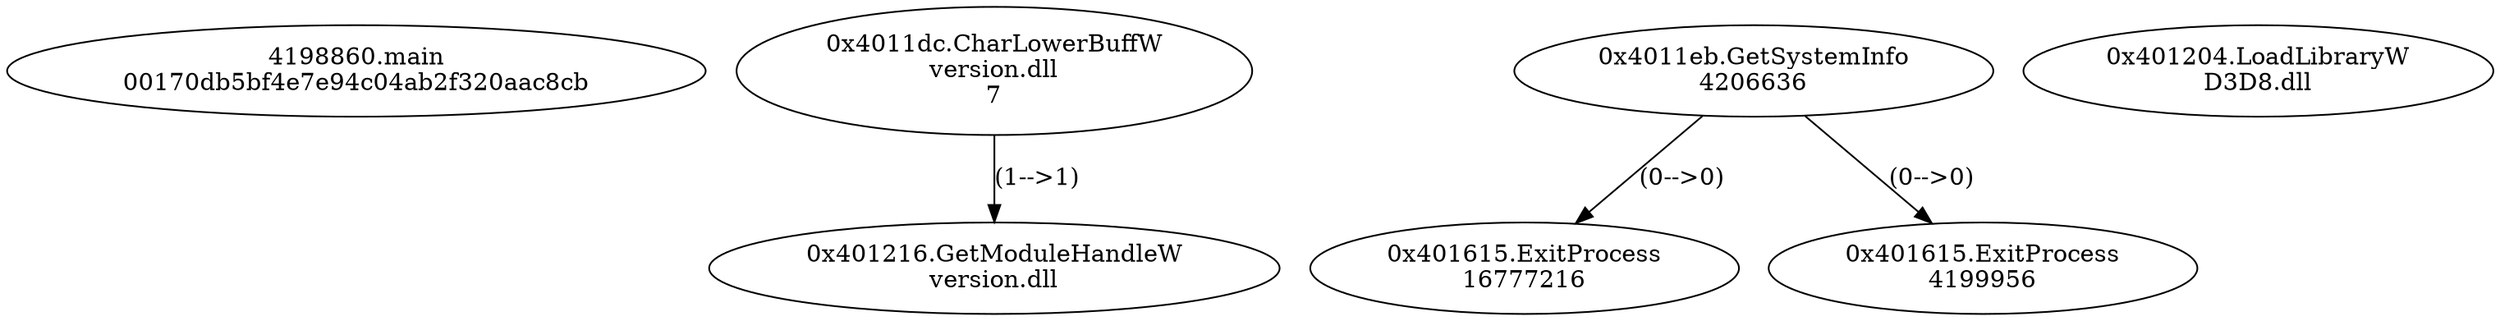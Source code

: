 // Global SCDG with merge call
digraph {
	0 [label="4198860.main
00170db5bf4e7e94c04ab2f320aac8cb"]
	1 [label="0x4011dc.CharLowerBuffW
version.dll
7"]
	2 [label="0x4011eb.GetSystemInfo
4206636"]
	3 [label="0x401615.ExitProcess
16777216"]
	2 -> 3 [label="(0-->0)"]
	4 [label="0x401204.LoadLibraryW
D3D8.dll"]
	5 [label="0x401216.GetModuleHandleW
version.dll"]
	1 -> 5 [label="(1-->1)"]
	6 [label="0x401615.ExitProcess
4199956"]
	2 -> 6 [label="(0-->0)"]
}
